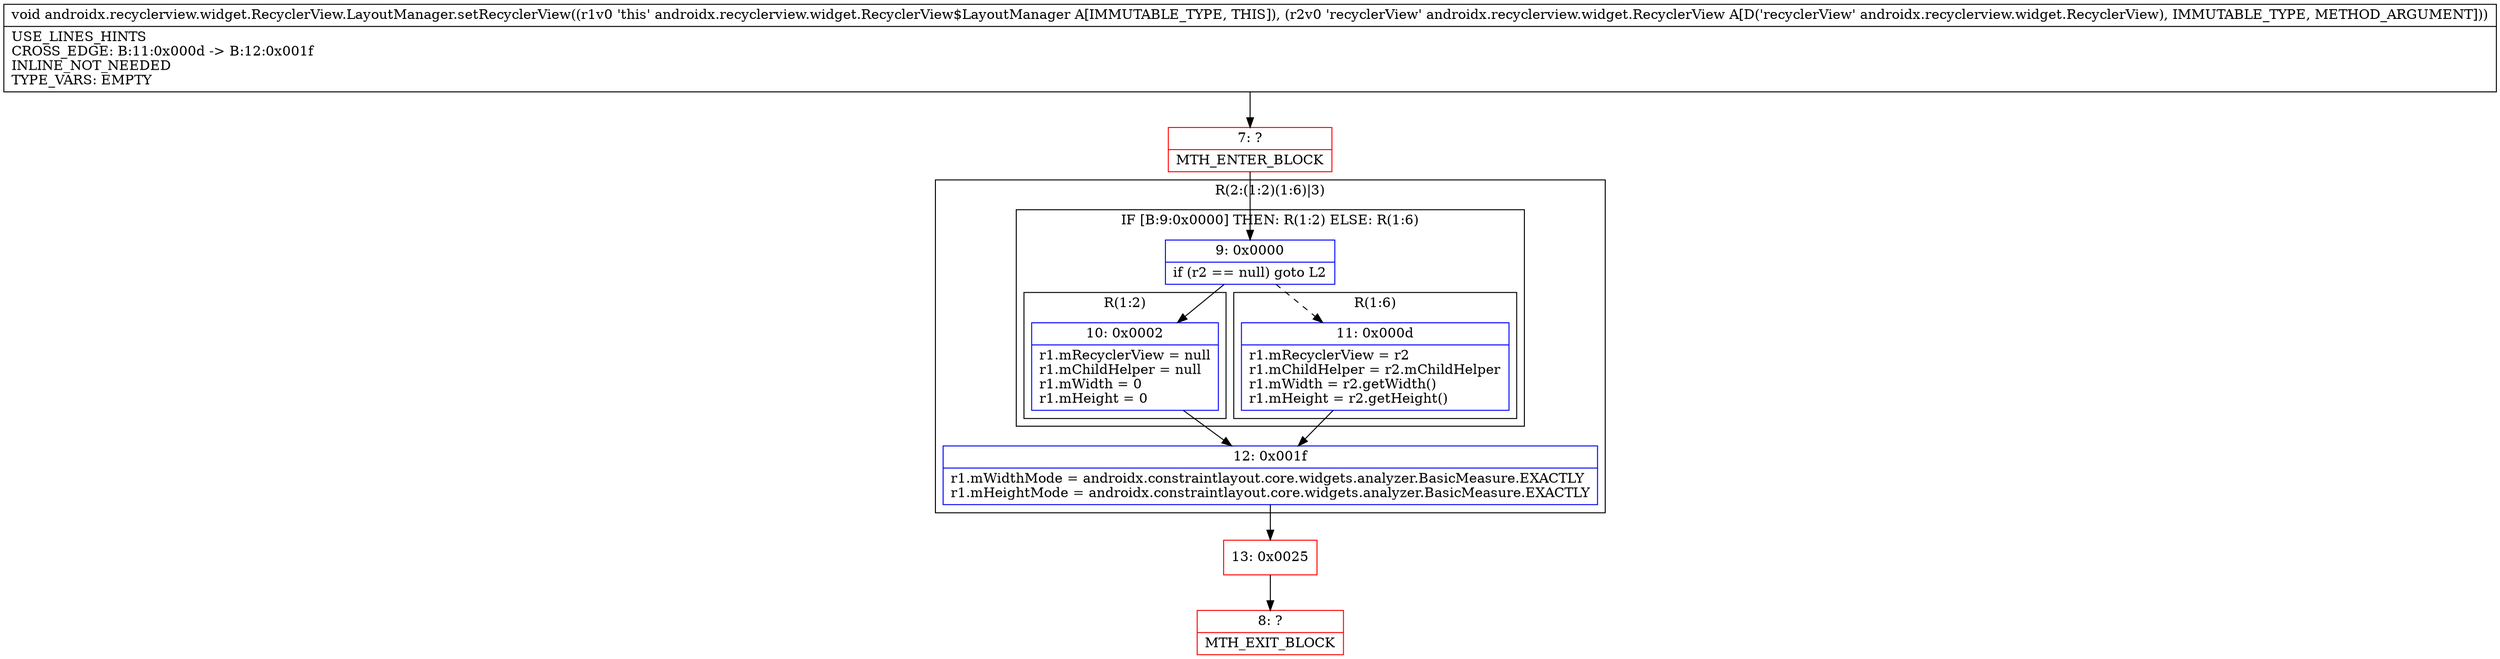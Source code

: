 digraph "CFG forandroidx.recyclerview.widget.RecyclerView.LayoutManager.setRecyclerView(Landroidx\/recyclerview\/widget\/RecyclerView;)V" {
subgraph cluster_Region_2003144531 {
label = "R(2:(1:2)(1:6)|3)";
node [shape=record,color=blue];
subgraph cluster_IfRegion_1614151682 {
label = "IF [B:9:0x0000] THEN: R(1:2) ELSE: R(1:6)";
node [shape=record,color=blue];
Node_9 [shape=record,label="{9\:\ 0x0000|if (r2 == null) goto L2\l}"];
subgraph cluster_Region_1403132758 {
label = "R(1:2)";
node [shape=record,color=blue];
Node_10 [shape=record,label="{10\:\ 0x0002|r1.mRecyclerView = null\lr1.mChildHelper = null\lr1.mWidth = 0\lr1.mHeight = 0\l}"];
}
subgraph cluster_Region_250322416 {
label = "R(1:6)";
node [shape=record,color=blue];
Node_11 [shape=record,label="{11\:\ 0x000d|r1.mRecyclerView = r2\lr1.mChildHelper = r2.mChildHelper\lr1.mWidth = r2.getWidth()\lr1.mHeight = r2.getHeight()\l}"];
}
}
Node_12 [shape=record,label="{12\:\ 0x001f|r1.mWidthMode = androidx.constraintlayout.core.widgets.analyzer.BasicMeasure.EXACTLY\lr1.mHeightMode = androidx.constraintlayout.core.widgets.analyzer.BasicMeasure.EXACTLY\l}"];
}
Node_7 [shape=record,color=red,label="{7\:\ ?|MTH_ENTER_BLOCK\l}"];
Node_13 [shape=record,color=red,label="{13\:\ 0x0025}"];
Node_8 [shape=record,color=red,label="{8\:\ ?|MTH_EXIT_BLOCK\l}"];
MethodNode[shape=record,label="{void androidx.recyclerview.widget.RecyclerView.LayoutManager.setRecyclerView((r1v0 'this' androidx.recyclerview.widget.RecyclerView$LayoutManager A[IMMUTABLE_TYPE, THIS]), (r2v0 'recyclerView' androidx.recyclerview.widget.RecyclerView A[D('recyclerView' androidx.recyclerview.widget.RecyclerView), IMMUTABLE_TYPE, METHOD_ARGUMENT]))  | USE_LINES_HINTS\lCROSS_EDGE: B:11:0x000d \-\> B:12:0x001f\lINLINE_NOT_NEEDED\lTYPE_VARS: EMPTY\l}"];
MethodNode -> Node_7;Node_9 -> Node_10;
Node_9 -> Node_11[style=dashed];
Node_10 -> Node_12;
Node_11 -> Node_12;
Node_12 -> Node_13;
Node_7 -> Node_9;
Node_13 -> Node_8;
}

